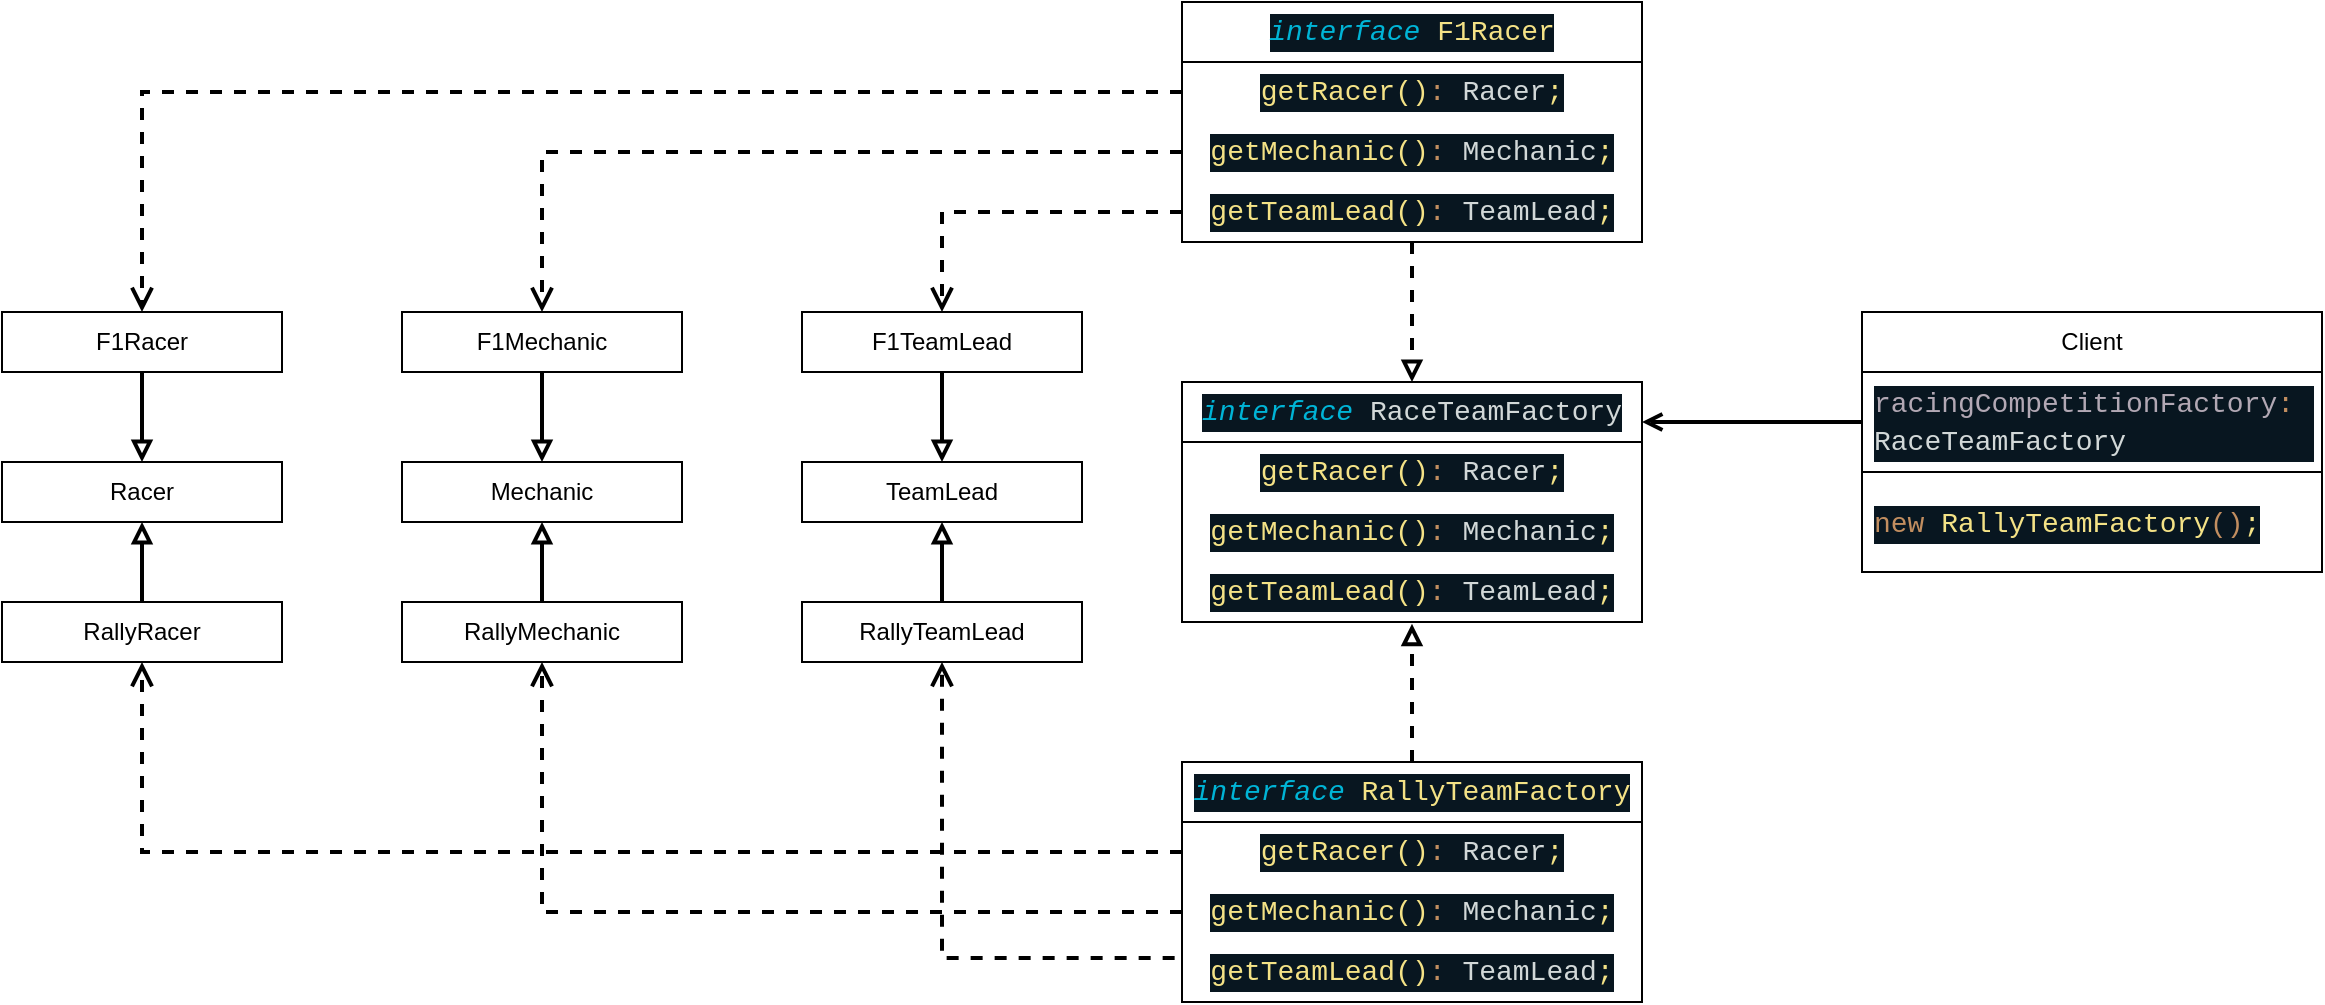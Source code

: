 <mxfile>
    <diagram id="-MDttoxAmvCteBV8yEyf" name="Page-1">
        <mxGraphModel dx="2161" dy="802" grid="1" gridSize="10" guides="1" tooltips="1" connect="1" arrows="1" fold="1" page="0" pageScale="1" pageWidth="850" pageHeight="1100" math="0" shadow="0">
            <root>
                <mxCell id="0"/>
                <mxCell id="1" parent="0"/>
                <mxCell id="2" value="Client" style="swimlane;fontStyle=0;childLayout=stackLayout;horizontal=1;startSize=30;horizontalStack=0;resizeParent=1;resizeParentMax=0;resizeLast=0;collapsible=1;marginBottom=0;whiteSpace=wrap;html=1;" vertex="1" parent="1">
                    <mxGeometry x="330" y="315" width="230" height="130" as="geometry"/>
                </mxCell>
                <mxCell id="3" value="&lt;div style=&quot;color: rgb(246, 250, 253); background-color: rgb(8, 22, 32); font-family: Consolas, Consolas, &amp;quot;Courier New&amp;quot;, monospace; font-size: 14px; line-height: 19px;&quot;&gt;&lt;span style=&quot;color: #b2a8b4;&quot;&gt;racingCompetitionFactory&lt;/span&gt;&lt;span style=&quot;color: #c28e60;&quot;&gt;: &lt;/span&gt;&lt;span style=&quot;color: #d2d8d8;&quot;&gt;RaceTeamFactory&lt;/span&gt;&lt;/div&gt;" style="text;strokeColor=default;fillColor=none;align=left;verticalAlign=middle;spacingLeft=4;spacingRight=4;overflow=hidden;points=[[0,0.5],[1,0.5]];portConstraint=eastwest;rotatable=0;whiteSpace=wrap;html=1;rounded=0;" vertex="1" parent="2">
                    <mxGeometry y="30" width="230" height="50" as="geometry"/>
                </mxCell>
                <mxCell id="4" value="&#10;&lt;div style=&quot;color: rgb(246, 250, 253); background-color: rgb(8, 22, 32); font-family: Consolas, Consolas, &amp;quot;Courier New&amp;quot;, monospace; font-weight: normal; font-size: 14px; line-height: 19px;&quot;&gt;&lt;div&gt;&lt;span style=&quot;color: #c28e60;&quot;&gt;new &lt;/span&gt;&lt;span style=&quot;color: #f4e286;&quot;&gt;RallyTeamFactory&lt;/span&gt;&lt;span style=&quot;color: #c28e60;&quot;&gt;()&lt;/span&gt;&lt;span style=&quot;color: #f4e286;&quot;&gt;;&lt;/span&gt;&lt;/div&gt;&lt;/div&gt;&#10;&#10;" style="text;strokeColor=none;fillColor=none;align=left;verticalAlign=middle;spacingLeft=4;spacingRight=4;overflow=hidden;points=[[0,0.5],[1,0.5]];portConstraint=eastwest;rotatable=0;whiteSpace=wrap;html=1;" vertex="1" parent="2">
                    <mxGeometry y="80" width="230" height="50" as="geometry"/>
                </mxCell>
                <mxCell id="18" value="&lt;div style=&quot;color: rgb(246, 250, 253); background-color: rgb(8, 22, 32); font-family: Consolas, Consolas, &amp;quot;Courier New&amp;quot;, monospace; font-size: 14px; line-height: 19px;&quot;&gt;&lt;span style=&quot;color: #00b4d6;font-style: italic;&quot;&gt;interface&lt;/span&gt; &lt;span style=&quot;color: #d2d8d8;&quot;&gt;RaceTeamFactory&lt;/span&gt;&lt;/div&gt;" style="swimlane;fontStyle=0;childLayout=stackLayout;horizontal=1;startSize=30;horizontalStack=0;resizeParent=1;resizeParentMax=0;resizeLast=0;collapsible=1;marginBottom=0;whiteSpace=wrap;html=1;" vertex="1" parent="1">
                    <mxGeometry x="-10" y="350" width="230" height="120" as="geometry"/>
                </mxCell>
                <mxCell id="19" value="&lt;div style=&quot;color: rgb(246, 250, 253); background-color: rgb(8, 22, 32); font-family: Consolas, Consolas, &amp;quot;Courier New&amp;quot;, monospace; font-size: 14px; line-height: 19px;&quot;&gt;&lt;span style=&quot;color: #f4e286;&quot;&gt;getRacer()&lt;/span&gt;&lt;span style=&quot;color: #c28e60;&quot;&gt;:&lt;/span&gt; &lt;span style=&quot;color: #d2d8d8;&quot;&gt;Racer&lt;/span&gt;&lt;span style=&quot;color: #f4e286;&quot;&gt;;&lt;/span&gt;&lt;/div&gt;" style="text;strokeColor=none;fillColor=none;align=center;verticalAlign=middle;spacingLeft=4;spacingRight=4;overflow=hidden;points=[[0,0.5],[1,0.5]];portConstraint=eastwest;rotatable=0;whiteSpace=wrap;html=1;" vertex="1" parent="18">
                    <mxGeometry y="30" width="230" height="30" as="geometry"/>
                </mxCell>
                <mxCell id="20" value="&lt;div style=&quot;color: rgb(246, 250, 253); background-color: rgb(8, 22, 32); font-family: Consolas, Consolas, &amp;quot;Courier New&amp;quot;, monospace; font-size: 14px; line-height: 19px;&quot;&gt;&lt;span style=&quot;color: #f4e286;&quot;&gt;getMechanic()&lt;/span&gt;&lt;span style=&quot;color: #c28e60;&quot;&gt;:&lt;/span&gt; &lt;span style=&quot;color: #d2d8d8;&quot;&gt;Mechanic&lt;/span&gt;&lt;span style=&quot;color: #f4e286;&quot;&gt;;&lt;/span&gt;&lt;/div&gt;" style="text;strokeColor=none;fillColor=none;align=center;verticalAlign=middle;spacingLeft=4;spacingRight=4;overflow=hidden;points=[[0,0.5],[1,0.5]];portConstraint=eastwest;rotatable=0;whiteSpace=wrap;html=1;" vertex="1" parent="18">
                    <mxGeometry y="60" width="230" height="30" as="geometry"/>
                </mxCell>
                <mxCell id="51" value="&lt;div style=&quot;color: rgb(246, 250, 253); background-color: rgb(8, 22, 32); font-family: Consolas, Consolas, &amp;quot;Courier New&amp;quot;, monospace; font-size: 14px; line-height: 19px;&quot;&gt;&lt;span style=&quot;color: #f4e286;&quot;&gt;getTeamLead()&lt;/span&gt;&lt;span style=&quot;color: #c28e60;&quot;&gt;:&lt;/span&gt; &lt;span style=&quot;color: #d2d8d8;&quot;&gt;TeamLead&lt;/span&gt;&lt;span style=&quot;color: #f4e286;&quot;&gt;;&lt;/span&gt;&lt;/div&gt;" style="text;strokeColor=none;fillColor=none;align=center;verticalAlign=middle;spacingLeft=4;spacingRight=4;overflow=hidden;points=[[0,0.5],[1,0.5]];portConstraint=eastwest;rotatable=0;whiteSpace=wrap;html=1;" vertex="1" parent="18">
                    <mxGeometry y="90" width="230" height="30" as="geometry"/>
                </mxCell>
                <mxCell id="69" style="edgeStyle=none;html=1;exitX=0.5;exitY=1;exitDx=0;exitDy=0;entryX=0.5;entryY=0;entryDx=0;entryDy=0;endArrow=block;endFill=0;strokeWidth=2;" edge="1" parent="1" source="32" target="40">
                    <mxGeometry relative="1" as="geometry"/>
                </mxCell>
                <mxCell id="32" value="F1Racer" style="rounded=0;whiteSpace=wrap;html=1;" vertex="1" parent="1">
                    <mxGeometry x="-600" y="315" width="140" height="30" as="geometry"/>
                </mxCell>
                <mxCell id="40" value="Racer" style="rounded=0;whiteSpace=wrap;html=1;" vertex="1" parent="1">
                    <mxGeometry x="-600" y="390" width="140" height="30" as="geometry"/>
                </mxCell>
                <mxCell id="78" style="edgeStyle=none;html=1;exitX=0.5;exitY=0;exitDx=0;exitDy=0;entryX=0.5;entryY=1;entryDx=0;entryDy=0;endArrow=block;endFill=0;strokeWidth=2;" edge="1" parent="1" source="41" target="40">
                    <mxGeometry relative="1" as="geometry"/>
                </mxCell>
                <mxCell id="41" value="RallyRacer" style="rounded=0;whiteSpace=wrap;html=1;" vertex="1" parent="1">
                    <mxGeometry x="-600" y="460" width="140" height="30" as="geometry"/>
                </mxCell>
                <mxCell id="70" style="edgeStyle=none;html=1;exitX=0.5;exitY=1;exitDx=0;exitDy=0;entryX=0.5;entryY=0;entryDx=0;entryDy=0;endArrow=block;endFill=0;strokeWidth=2;" edge="1" parent="1" source="42" target="43">
                    <mxGeometry relative="1" as="geometry"/>
                </mxCell>
                <mxCell id="42" value="F1Mechanic" style="rounded=0;whiteSpace=wrap;html=1;" vertex="1" parent="1">
                    <mxGeometry x="-400" y="315" width="140" height="30" as="geometry"/>
                </mxCell>
                <mxCell id="43" value="Mechanic" style="rounded=0;whiteSpace=wrap;html=1;" vertex="1" parent="1">
                    <mxGeometry x="-400" y="390" width="140" height="30" as="geometry"/>
                </mxCell>
                <mxCell id="79" style="edgeStyle=none;html=1;exitX=0.5;exitY=0;exitDx=0;exitDy=0;entryX=0.5;entryY=1;entryDx=0;entryDy=0;endArrow=block;endFill=0;strokeWidth=2;" edge="1" parent="1" source="44" target="43">
                    <mxGeometry relative="1" as="geometry"/>
                </mxCell>
                <mxCell id="44" value="RallyMechanic" style="rounded=0;whiteSpace=wrap;html=1;" vertex="1" parent="1">
                    <mxGeometry x="-400" y="460" width="140" height="30" as="geometry"/>
                </mxCell>
                <mxCell id="71" style="edgeStyle=none;html=1;exitX=0.5;exitY=1;exitDx=0;exitDy=0;entryX=0.5;entryY=0;entryDx=0;entryDy=0;endArrow=block;endFill=0;strokeWidth=2;" edge="1" parent="1" source="45" target="46">
                    <mxGeometry relative="1" as="geometry"/>
                </mxCell>
                <mxCell id="45" value="F1TeamLead" style="rounded=0;whiteSpace=wrap;html=1;" vertex="1" parent="1">
                    <mxGeometry x="-200" y="315" width="140" height="30" as="geometry"/>
                </mxCell>
                <mxCell id="46" value="TeamLead" style="rounded=0;whiteSpace=wrap;html=1;" vertex="1" parent="1">
                    <mxGeometry x="-200" y="390" width="140" height="30" as="geometry"/>
                </mxCell>
                <mxCell id="80" style="edgeStyle=none;html=1;exitX=0.5;exitY=0;exitDx=0;exitDy=0;entryX=0.5;entryY=1;entryDx=0;entryDy=0;endArrow=block;endFill=0;strokeWidth=2;" edge="1" parent="1" source="47" target="46">
                    <mxGeometry relative="1" as="geometry"/>
                </mxCell>
                <mxCell id="47" value="RallyTeamLead" style="rounded=0;whiteSpace=wrap;html=1;" vertex="1" parent="1">
                    <mxGeometry x="-200" y="460" width="140" height="30" as="geometry"/>
                </mxCell>
                <mxCell id="77" style="edgeStyle=none;html=1;entryX=0.5;entryY=1.031;entryDx=0;entryDy=0;entryPerimeter=0;dashed=1;endArrow=block;endFill=0;strokeWidth=2;" edge="1" parent="1" source="52" target="51">
                    <mxGeometry relative="1" as="geometry"/>
                </mxCell>
                <mxCell id="52" value="&lt;div style=&quot;color: rgb(246, 250, 253); background-color: rgb(8, 22, 32); font-family: Consolas, Consolas, &amp;quot;Courier New&amp;quot;, monospace; font-size: 14px; line-height: 19px;&quot;&gt;&lt;span style=&quot;color: #00b4d6;font-style: italic;&quot;&gt;interface&lt;/span&gt;&amp;nbsp;&lt;span style=&quot;color: rgb(244, 226, 134);&quot;&gt;RallyTeamFactory&lt;/span&gt;&lt;/div&gt;" style="swimlane;fontStyle=0;childLayout=stackLayout;horizontal=1;startSize=30;horizontalStack=0;resizeParent=1;resizeParentMax=0;resizeLast=0;collapsible=1;marginBottom=0;whiteSpace=wrap;html=1;" vertex="1" parent="1">
                    <mxGeometry x="-10" y="540" width="230" height="120" as="geometry"/>
                </mxCell>
                <mxCell id="53" value="&lt;div style=&quot;color: rgb(246, 250, 253); background-color: rgb(8, 22, 32); font-family: Consolas, Consolas, &amp;quot;Courier New&amp;quot;, monospace; font-size: 14px; line-height: 19px;&quot;&gt;&lt;span style=&quot;color: #f4e286;&quot;&gt;getRacer()&lt;/span&gt;&lt;span style=&quot;color: #c28e60;&quot;&gt;:&lt;/span&gt; &lt;span style=&quot;color: #d2d8d8;&quot;&gt;Racer&lt;/span&gt;&lt;span style=&quot;color: #f4e286;&quot;&gt;;&lt;/span&gt;&lt;/div&gt;" style="text;strokeColor=none;fillColor=none;align=center;verticalAlign=middle;spacingLeft=4;spacingRight=4;overflow=hidden;points=[[0,0.5],[1,0.5]];portConstraint=eastwest;rotatable=0;whiteSpace=wrap;html=1;" vertex="1" parent="52">
                    <mxGeometry y="30" width="230" height="30" as="geometry"/>
                </mxCell>
                <mxCell id="54" value="&lt;div style=&quot;color: rgb(246, 250, 253); background-color: rgb(8, 22, 32); font-family: Consolas, Consolas, &amp;quot;Courier New&amp;quot;, monospace; font-size: 14px; line-height: 19px;&quot;&gt;&lt;span style=&quot;color: #f4e286;&quot;&gt;getMechanic()&lt;/span&gt;&lt;span style=&quot;color: #c28e60;&quot;&gt;:&lt;/span&gt; &lt;span style=&quot;color: #d2d8d8;&quot;&gt;Mechanic&lt;/span&gt;&lt;span style=&quot;color: #f4e286;&quot;&gt;;&lt;/span&gt;&lt;/div&gt;" style="text;strokeColor=none;fillColor=none;align=center;verticalAlign=middle;spacingLeft=4;spacingRight=4;overflow=hidden;points=[[0,0.5],[1,0.5]];portConstraint=eastwest;rotatable=0;whiteSpace=wrap;html=1;" vertex="1" parent="52">
                    <mxGeometry y="60" width="230" height="30" as="geometry"/>
                </mxCell>
                <mxCell id="55" value="&lt;div style=&quot;color: rgb(246, 250, 253); background-color: rgb(8, 22, 32); font-family: Consolas, Consolas, &amp;quot;Courier New&amp;quot;, monospace; font-size: 14px; line-height: 19px;&quot;&gt;&lt;span style=&quot;color: #f4e286;&quot;&gt;getTeamLead()&lt;/span&gt;&lt;span style=&quot;color: #c28e60;&quot;&gt;:&lt;/span&gt; &lt;span style=&quot;color: #d2d8d8;&quot;&gt;TeamLead&lt;/span&gt;&lt;span style=&quot;color: #f4e286;&quot;&gt;;&lt;/span&gt;&lt;/div&gt;" style="text;strokeColor=none;fillColor=none;align=center;verticalAlign=middle;spacingLeft=4;spacingRight=4;overflow=hidden;points=[[0,0.5],[1,0.5]];portConstraint=eastwest;rotatable=0;whiteSpace=wrap;html=1;" vertex="1" parent="52">
                    <mxGeometry y="90" width="230" height="30" as="geometry"/>
                </mxCell>
                <mxCell id="76" style="edgeStyle=none;html=1;entryX=0.5;entryY=0;entryDx=0;entryDy=0;dashed=1;endArrow=block;endFill=0;strokeWidth=2;" edge="1" parent="1" source="56" target="18">
                    <mxGeometry relative="1" as="geometry"/>
                </mxCell>
                <mxCell id="56" value="&lt;div style=&quot;color: rgb(246, 250, 253); background-color: rgb(8, 22, 32); font-family: Consolas, Consolas, &amp;quot;Courier New&amp;quot;, monospace; font-size: 14px; line-height: 19px;&quot;&gt;&lt;span style=&quot;color: #00b4d6;font-style: italic;&quot;&gt;interface&lt;/span&gt;&amp;nbsp;&lt;span style=&quot;color: rgb(244, 226, 134);&quot;&gt;F1Racer&lt;/span&gt;&lt;/div&gt;" style="swimlane;fontStyle=0;childLayout=stackLayout;horizontal=1;startSize=30;horizontalStack=0;resizeParent=1;resizeParentMax=0;resizeLast=0;collapsible=1;marginBottom=0;whiteSpace=wrap;html=1;" vertex="1" parent="1">
                    <mxGeometry x="-10" y="160" width="230" height="120" as="geometry"/>
                </mxCell>
                <mxCell id="57" value="&lt;div style=&quot;color: rgb(246, 250, 253); background-color: rgb(8, 22, 32); font-family: Consolas, Consolas, &amp;quot;Courier New&amp;quot;, monospace; font-size: 14px; line-height: 19px;&quot;&gt;&lt;span style=&quot;color: #f4e286;&quot;&gt;getRacer()&lt;/span&gt;&lt;span style=&quot;color: #c28e60;&quot;&gt;:&lt;/span&gt; &lt;span style=&quot;color: #d2d8d8;&quot;&gt;Racer&lt;/span&gt;&lt;span style=&quot;color: #f4e286;&quot;&gt;;&lt;/span&gt;&lt;/div&gt;" style="text;strokeColor=none;fillColor=none;align=center;verticalAlign=middle;spacingLeft=4;spacingRight=4;overflow=hidden;points=[[0,0.5],[1,0.5]];portConstraint=eastwest;rotatable=0;whiteSpace=wrap;html=1;" vertex="1" parent="56">
                    <mxGeometry y="30" width="230" height="30" as="geometry"/>
                </mxCell>
                <mxCell id="58" value="&lt;div style=&quot;color: rgb(246, 250, 253); background-color: rgb(8, 22, 32); font-family: Consolas, Consolas, &amp;quot;Courier New&amp;quot;, monospace; font-size: 14px; line-height: 19px;&quot;&gt;&lt;span style=&quot;color: #f4e286;&quot;&gt;getMechanic()&lt;/span&gt;&lt;span style=&quot;color: #c28e60;&quot;&gt;:&lt;/span&gt; &lt;span style=&quot;color: #d2d8d8;&quot;&gt;Mechanic&lt;/span&gt;&lt;span style=&quot;color: #f4e286;&quot;&gt;;&lt;/span&gt;&lt;/div&gt;" style="text;strokeColor=none;fillColor=none;align=center;verticalAlign=middle;spacingLeft=4;spacingRight=4;overflow=hidden;points=[[0,0.5],[1,0.5]];portConstraint=eastwest;rotatable=0;whiteSpace=wrap;html=1;" vertex="1" parent="56">
                    <mxGeometry y="60" width="230" height="30" as="geometry"/>
                </mxCell>
                <mxCell id="59" value="&lt;div style=&quot;color: rgb(246, 250, 253); background-color: rgb(8, 22, 32); font-family: Consolas, Consolas, &amp;quot;Courier New&amp;quot;, monospace; font-size: 14px; line-height: 19px;&quot;&gt;&lt;span style=&quot;color: #f4e286;&quot;&gt;getTeamLead()&lt;/span&gt;&lt;span style=&quot;color: #c28e60;&quot;&gt;:&lt;/span&gt; &lt;span style=&quot;color: #d2d8d8;&quot;&gt;TeamLead&lt;/span&gt;&lt;span style=&quot;color: #f4e286;&quot;&gt;;&lt;/span&gt;&lt;/div&gt;" style="text;strokeColor=none;fillColor=none;align=center;verticalAlign=middle;spacingLeft=4;spacingRight=4;overflow=hidden;points=[[0,0.5],[1,0.5]];portConstraint=eastwest;rotatable=0;whiteSpace=wrap;html=1;" vertex="1" parent="56">
                    <mxGeometry y="90" width="230" height="30" as="geometry"/>
                </mxCell>
                <mxCell id="61" value="" style="edgeStyle=segmentEdgeStyle;endArrow=open;html=1;curved=0;rounded=0;endSize=8;startSize=8;exitX=0;exitY=0.5;exitDx=0;exitDy=0;entryX=0.5;entryY=0;entryDx=0;entryDy=0;movable=1;resizable=1;rotatable=1;deletable=1;editable=1;connectable=1;endFill=0;dashed=1;strokeWidth=2;" edge="1" parent="1" source="59" target="45">
                    <mxGeometry width="50" height="50" relative="1" as="geometry">
                        <mxPoint x="-300" y="190" as="sourcePoint"/>
                        <mxPoint x="-350" y="240" as="targetPoint"/>
                    </mxGeometry>
                </mxCell>
                <mxCell id="67" value="" style="edgeStyle=segmentEdgeStyle;endArrow=open;html=1;curved=0;rounded=0;endSize=8;startSize=8;exitX=0;exitY=0.5;exitDx=0;exitDy=0;entryX=0.5;entryY=0;entryDx=0;entryDy=0;movable=1;resizable=1;rotatable=1;deletable=1;editable=1;connectable=1;endFill=0;dashed=1;strokeWidth=2;" edge="1" parent="1" source="57" target="32">
                    <mxGeometry width="50" height="50" relative="1" as="geometry">
                        <mxPoint y="275" as="sourcePoint"/>
                        <mxPoint x="-120" y="325" as="targetPoint"/>
                    </mxGeometry>
                </mxCell>
                <mxCell id="68" value="" style="edgeStyle=segmentEdgeStyle;endArrow=open;html=1;curved=0;rounded=0;endSize=8;startSize=8;exitX=0;exitY=0.5;exitDx=0;exitDy=0;entryX=0.5;entryY=0;entryDx=0;entryDy=0;movable=1;resizable=1;rotatable=1;deletable=1;editable=1;connectable=1;endFill=0;dashed=1;strokeWidth=2;" edge="1" parent="1" source="58" target="42">
                    <mxGeometry width="50" height="50" relative="1" as="geometry">
                        <mxPoint x="10" y="285" as="sourcePoint"/>
                        <mxPoint x="-110" y="335" as="targetPoint"/>
                    </mxGeometry>
                </mxCell>
                <mxCell id="72" value="" style="edgeStyle=segmentEdgeStyle;endArrow=open;html=1;curved=0;rounded=0;endSize=8;startSize=8;exitX=0;exitY=0.5;exitDx=0;exitDy=0;entryX=0.5;entryY=1;entryDx=0;entryDy=0;movable=1;resizable=1;rotatable=1;deletable=1;editable=1;connectable=1;endFill=0;dashed=1;strokeWidth=2;" edge="1" parent="1" source="53" target="41">
                    <mxGeometry width="50" height="50" relative="1" as="geometry">
                        <mxPoint x="-30" y="590" as="sourcePoint"/>
                        <mxPoint x="-550" y="700" as="targetPoint"/>
                    </mxGeometry>
                </mxCell>
                <mxCell id="73" value="" style="edgeStyle=segmentEdgeStyle;endArrow=open;html=1;curved=0;rounded=0;endSize=8;startSize=8;exitX=-0.016;exitY=0.267;exitDx=0;exitDy=0;entryX=0.5;entryY=1;entryDx=0;entryDy=0;movable=1;resizable=1;rotatable=1;deletable=1;editable=1;connectable=1;exitPerimeter=0;endFill=0;dashed=1;strokeWidth=2;" edge="1" parent="1" source="55" target="47">
                    <mxGeometry width="50" height="50" relative="1" as="geometry">
                        <mxPoint y="595" as="sourcePoint"/>
                        <mxPoint x="-520" y="500" as="targetPoint"/>
                    </mxGeometry>
                </mxCell>
                <mxCell id="74" value="" style="edgeStyle=segmentEdgeStyle;endArrow=open;html=1;curved=0;rounded=0;endSize=8;startSize=8;exitX=0;exitY=0.5;exitDx=0;exitDy=0;entryX=0.5;entryY=1;entryDx=0;entryDy=0;movable=1;resizable=1;rotatable=1;deletable=1;editable=1;connectable=1;endFill=0;dashed=1;strokeWidth=2;" edge="1" parent="1" source="54" target="44">
                    <mxGeometry width="50" height="50" relative="1" as="geometry">
                        <mxPoint x="10" y="605" as="sourcePoint"/>
                        <mxPoint x="-510" y="510" as="targetPoint"/>
                    </mxGeometry>
                </mxCell>
                <mxCell id="75" style="edgeStyle=none;html=1;exitX=0;exitY=0.5;exitDx=0;exitDy=0;endArrow=open;endFill=0;strokeWidth=2;" edge="1" parent="1" source="3">
                    <mxGeometry relative="1" as="geometry">
                        <mxPoint x="220" y="370" as="targetPoint"/>
                    </mxGeometry>
                </mxCell>
            </root>
        </mxGraphModel>
    </diagram>
</mxfile>
